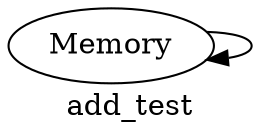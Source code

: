 digraph add {
  1 [label="Memory",data_type=int64,distance=16,operation=load,length=4,stride=0,mask=24]
  1 -> 1 [label="",type=1,condition=500000]	
  module_name="add"
  function_name="mem_loop"
  label="add_test"
}
